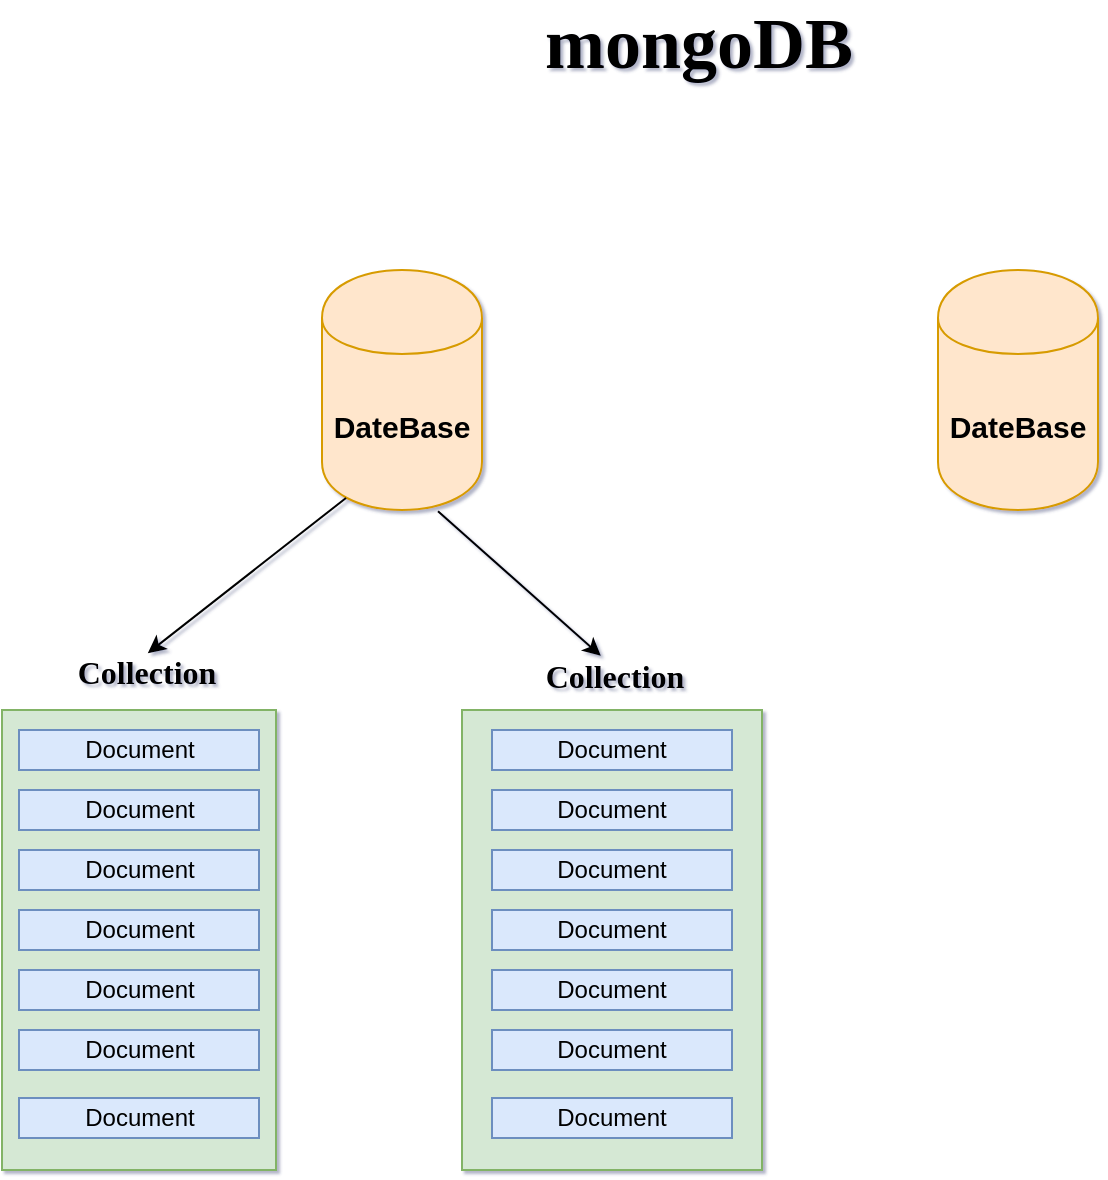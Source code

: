 <mxfile version="12.9.3" type="device"><diagram id="jZHH7pfteN2anZJlGh1g" name="Page-1"><mxGraphModel dx="1024" dy="603" grid="0" gridSize="10" guides="1" tooltips="1" connect="1" arrows="1" fold="1" page="0" pageScale="1" pageWidth="827" pageHeight="1169" background="none" math="0" shadow="1"><root><mxCell id="0"/><mxCell id="1" parent="0"/><mxCell id="tw9SXsAKQ46UpDC62ZRr-2" value="&lt;span style=&quot;font-size: 15px&quot;&gt;&lt;b&gt;DateBase&lt;/b&gt;&lt;/span&gt;" style="shape=cylinder;whiteSpace=wrap;html=1;boundedLbl=1;backgroundOutline=1;fillColor=#ffe6cc;strokeColor=#d79b00;" parent="1" vertex="1"><mxGeometry x="210" y="160" width="80" height="120" as="geometry"/></mxCell><mxCell id="tw9SXsAKQ46UpDC62ZRr-3" value="&lt;span style=&quot;font-size: 15px&quot;&gt;&lt;b&gt;DateBase&lt;/b&gt;&lt;/span&gt;" style="shape=cylinder;whiteSpace=wrap;html=1;boundedLbl=1;backgroundOutline=1;fillColor=#ffe6cc;strokeColor=#d79b00;" parent="1" vertex="1"><mxGeometry x="518" y="160" width="80" height="120" as="geometry"/></mxCell><mxCell id="tw9SXsAKQ46UpDC62ZRr-7" value="&lt;font size=&quot;1&quot; face=&quot;Times New Roman&quot;&gt;&lt;b style=&quot;font-size: 36px&quot;&gt;mongoDB&lt;/b&gt;&lt;/font&gt;" style="text;html=1;align=center;verticalAlign=middle;resizable=0;points=[];autosize=1;" parent="1" vertex="1"><mxGeometry x="315.5" y="34" width="164" height="26" as="geometry"/></mxCell><mxCell id="tw9SXsAKQ46UpDC62ZRr-20" value="" style="rounded=0;whiteSpace=wrap;html=1;fillColor=#d5e8d4;strokeColor=#82b366;" parent="1" vertex="1"><mxGeometry x="50" y="380" width="137" height="230" as="geometry"/></mxCell><mxCell id="tw9SXsAKQ46UpDC62ZRr-21" style="edgeStyle=orthogonalEdgeStyle;rounded=0;orthogonalLoop=1;jettySize=auto;html=1;exitX=0.5;exitY=1;exitDx=0;exitDy=0;" parent="1" edge="1"><mxGeometry relative="1" as="geometry"><mxPoint x="180" y="410" as="sourcePoint"/><mxPoint x="180" y="410" as="targetPoint"/></mxGeometry></mxCell><mxCell id="tw9SXsAKQ46UpDC62ZRr-22" value="Document" style="rounded=0;whiteSpace=wrap;html=1;fillColor=#dae8fc;strokeColor=#6c8ebf;" parent="1" vertex="1"><mxGeometry x="58.5" y="390" width="120" height="20" as="geometry"/></mxCell><mxCell id="tw9SXsAKQ46UpDC62ZRr-23" value="Document" style="rounded=0;whiteSpace=wrap;html=1;fillColor=#dae8fc;strokeColor=#6c8ebf;" parent="1" vertex="1"><mxGeometry x="58.5" y="420" width="120" height="20" as="geometry"/></mxCell><mxCell id="tw9SXsAKQ46UpDC62ZRr-24" value="Document" style="rounded=0;whiteSpace=wrap;html=1;fillColor=#dae8fc;strokeColor=#6c8ebf;" parent="1" vertex="1"><mxGeometry x="58.5" y="450" width="120" height="20" as="geometry"/></mxCell><mxCell id="tw9SXsAKQ46UpDC62ZRr-25" value="Document" style="rounded=0;whiteSpace=wrap;html=1;fillColor=#dae8fc;strokeColor=#6c8ebf;" parent="1" vertex="1"><mxGeometry x="58.5" y="480" width="120" height="20" as="geometry"/></mxCell><mxCell id="tw9SXsAKQ46UpDC62ZRr-26" value="&lt;span style=&quot;white-space: normal&quot;&gt;Document&lt;/span&gt;" style="rounded=0;whiteSpace=wrap;html=1;fillColor=#dae8fc;strokeColor=#6c8ebf;" parent="1" vertex="1"><mxGeometry x="58.5" y="510" width="120" height="20" as="geometry"/></mxCell><mxCell id="tw9SXsAKQ46UpDC62ZRr-27" value="&lt;span style=&quot;white-space: normal&quot;&gt;Document&lt;/span&gt;" style="rounded=0;whiteSpace=wrap;html=1;fillColor=#dae8fc;strokeColor=#6c8ebf;" parent="1" vertex="1"><mxGeometry x="58.5" y="540" width="120" height="20" as="geometry"/></mxCell><mxCell id="tw9SXsAKQ46UpDC62ZRr-28" value="&lt;span style=&quot;white-space: normal&quot;&gt;Document&lt;/span&gt;" style="rounded=0;whiteSpace=wrap;html=1;fillColor=#dae8fc;strokeColor=#6c8ebf;" parent="1" vertex="1"><mxGeometry x="58.5" y="574" width="120" height="20" as="geometry"/></mxCell><mxCell id="tw9SXsAKQ46UpDC62ZRr-43" value="" style="rounded=0;whiteSpace=wrap;html=1;fillColor=#d5e8d4;strokeColor=#82b366;" parent="1" vertex="1"><mxGeometry x="280" y="380" width="150" height="230" as="geometry"/></mxCell><mxCell id="tw9SXsAKQ46UpDC62ZRr-45" style="edgeStyle=orthogonalEdgeStyle;rounded=0;orthogonalLoop=1;jettySize=auto;html=1;exitX=0.5;exitY=1;exitDx=0;exitDy=0;" parent="1" source="tw9SXsAKQ46UpDC62ZRr-22" target="tw9SXsAKQ46UpDC62ZRr-22" edge="1"><mxGeometry relative="1" as="geometry"/></mxCell><mxCell id="tw9SXsAKQ46UpDC62ZRr-46" value="&lt;span style=&quot;white-space: normal&quot;&gt;Document&lt;/span&gt;" style="rounded=0;whiteSpace=wrap;html=1;fillColor=#dae8fc;strokeColor=#6c8ebf;" parent="1" vertex="1"><mxGeometry x="295" y="390" width="120" height="20" as="geometry"/></mxCell><mxCell id="tw9SXsAKQ46UpDC62ZRr-47" value="&lt;span style=&quot;white-space: normal&quot;&gt;Document&lt;/span&gt;" style="rounded=0;whiteSpace=wrap;html=1;fillColor=#dae8fc;strokeColor=#6c8ebf;" parent="1" vertex="1"><mxGeometry x="295" y="420" width="120" height="20" as="geometry"/></mxCell><mxCell id="tw9SXsAKQ46UpDC62ZRr-48" value="&lt;span style=&quot;white-space: normal&quot;&gt;Document&lt;/span&gt;" style="rounded=0;whiteSpace=wrap;html=1;fillColor=#dae8fc;strokeColor=#6c8ebf;" parent="1" vertex="1"><mxGeometry x="295" y="450" width="120" height="20" as="geometry"/></mxCell><mxCell id="tw9SXsAKQ46UpDC62ZRr-49" value="&lt;span style=&quot;white-space: normal&quot;&gt;Document&lt;/span&gt;" style="rounded=0;whiteSpace=wrap;html=1;fillColor=#dae8fc;strokeColor=#6c8ebf;" parent="1" vertex="1"><mxGeometry x="295" y="480" width="120" height="20" as="geometry"/></mxCell><mxCell id="tw9SXsAKQ46UpDC62ZRr-50" value="&lt;span style=&quot;white-space: normal&quot;&gt;Document&lt;/span&gt;" style="rounded=0;whiteSpace=wrap;html=1;fillColor=#dae8fc;strokeColor=#6c8ebf;" parent="1" vertex="1"><mxGeometry x="295" y="510" width="120" height="20" as="geometry"/></mxCell><mxCell id="tw9SXsAKQ46UpDC62ZRr-51" value="&lt;span style=&quot;white-space: normal&quot;&gt;Document&lt;/span&gt;" style="rounded=0;whiteSpace=wrap;html=1;fillColor=#dae8fc;strokeColor=#6c8ebf;" parent="1" vertex="1"><mxGeometry x="295" y="540" width="120" height="20" as="geometry"/></mxCell><mxCell id="tw9SXsAKQ46UpDC62ZRr-52" value="&lt;span style=&quot;white-space: normal&quot;&gt;Document&lt;/span&gt;" style="rounded=0;whiteSpace=wrap;html=1;fillColor=#dae8fc;strokeColor=#6c8ebf;" parent="1" vertex="1"><mxGeometry x="295" y="574" width="120" height="20" as="geometry"/></mxCell><mxCell id="tw9SXsAKQ46UpDC62ZRr-54" value="&lt;b&gt;&lt;font style=&quot;font-size: 16px&quot; face=&quot;Times New Roman&quot;&gt;Collection&lt;/font&gt;&lt;/b&gt;" style="text;html=1;align=center;verticalAlign=middle;resizable=0;points=[];autosize=1;" parent="1" vertex="1"><mxGeometry x="315.5" y="354" width="80" height="18" as="geometry"/></mxCell><mxCell id="tw9SXsAKQ46UpDC62ZRr-56" value="" style="endArrow=classic;html=1;exitX=0.725;exitY=1.005;exitDx=0;exitDy=0;exitPerimeter=0;entryX=0.424;entryY=-0.06;entryDx=0;entryDy=0;entryPerimeter=0;" parent="1" source="tw9SXsAKQ46UpDC62ZRr-2" target="tw9SXsAKQ46UpDC62ZRr-54" edge="1"><mxGeometry width="50" height="50" relative="1" as="geometry"><mxPoint x="310" y="310" as="sourcePoint"/><mxPoint x="360" y="260" as="targetPoint"/></mxGeometry></mxCell><mxCell id="QPVLFD6EN-iCsRcUxFu7-2" value="&lt;font size=&quot;1&quot; face=&quot;Times New Roman&quot;&gt;&lt;b style=&quot;font-size: 16px&quot;&gt;Collection&lt;/b&gt;&lt;/font&gt;" style="text;html=1;align=center;verticalAlign=middle;resizable=0;points=[];autosize=1;" vertex="1" parent="1"><mxGeometry x="82" y="351" width="80" height="20" as="geometry"/></mxCell><mxCell id="QPVLFD6EN-iCsRcUxFu7-4" value="" style="endArrow=classic;html=1;entryX=0.511;entryY=0.03;entryDx=0;entryDy=0;entryPerimeter=0;exitX=0.15;exitY=0.95;exitDx=0;exitDy=0;exitPerimeter=0;" edge="1" parent="1" source="tw9SXsAKQ46UpDC62ZRr-2" target="QPVLFD6EN-iCsRcUxFu7-2"><mxGeometry width="50" height="50" relative="1" as="geometry"><mxPoint x="101" y="290" as="sourcePoint"/><mxPoint x="151" y="240" as="targetPoint"/></mxGeometry></mxCell></root></mxGraphModel></diagram></mxfile>
